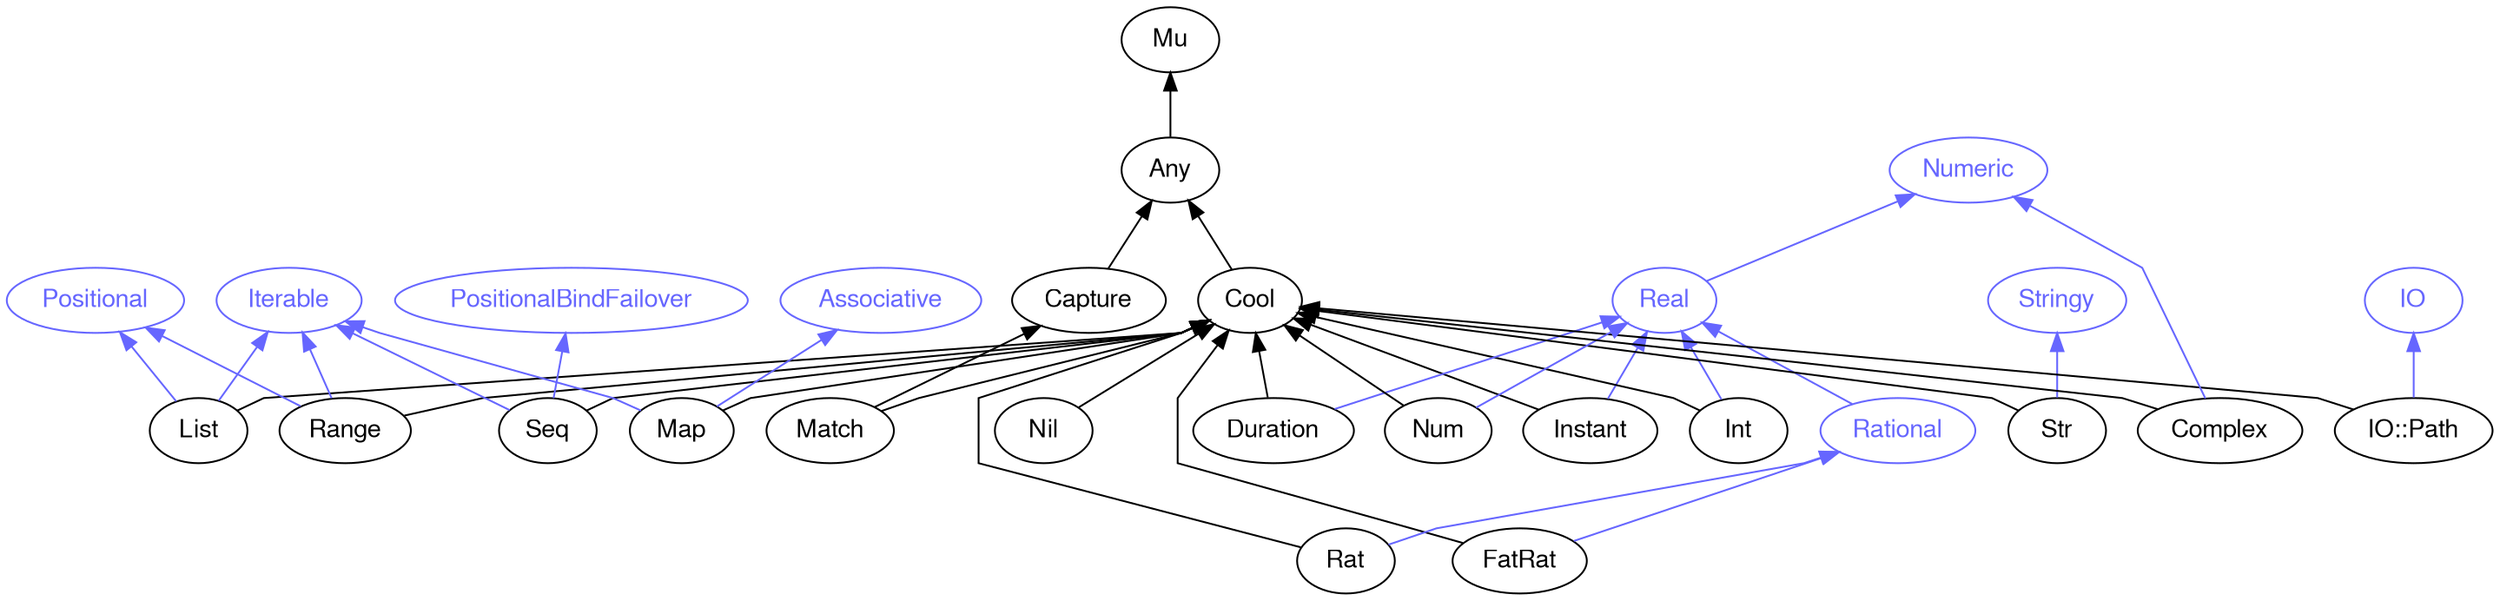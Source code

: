 digraph "perl6-type-graph" {
    rankdir=BT;
    splines=polyline;
    overlap=false; 
    // Types
    "Cool" [color="#000000", fontcolor="#000000", href="/type/Cool", fontname="FreeSans"];
    "Mu" [color="#000000", fontcolor="#000000", href="/type/Mu", fontname="FreeSans"];
    "Any" [color="#000000", fontcolor="#000000", href="/type/Any", fontname="FreeSans"];
    "Numeric" [color="#6666FF", fontcolor="#6666FF", href="/type/Numeric", fontname="FreeSans"];
    "Real" [color="#6666FF", fontcolor="#6666FF", href="/type/Real", fontname="FreeSans"];
    "Instant" [color="#000000", fontcolor="#000000", href="/type/Instant", fontname="FreeSans"];
    "Int" [color="#000000", fontcolor="#000000", href="/type/Int", fontname="FreeSans"];
    "Positional" [color="#6666FF", fontcolor="#6666FF", href="/type/Positional", fontname="FreeSans"];
    "Iterable" [color="#6666FF", fontcolor="#6666FF", href="/type/Iterable", fontname="FreeSans"];
    "List" [color="#000000", fontcolor="#000000", href="/type/List", fontname="FreeSans"];
    "Rational" [color="#6666FF", fontcolor="#6666FF", href="/type/Rational", fontname="FreeSans"];
    "FatRat" [color="#000000", fontcolor="#000000", href="/type/FatRat", fontname="FreeSans"];
    "Duration" [color="#000000", fontcolor="#000000", href="/type/Duration", fontname="FreeSans"];
    "Range" [color="#000000", fontcolor="#000000", href="/type/Range", fontname="FreeSans"];
    "Stringy" [color="#6666FF", fontcolor="#6666FF", href="/type/Stringy", fontname="FreeSans"];
    "Str" [color="#000000", fontcolor="#000000", href="/type/Str", fontname="FreeSans"];
    "IO" [color="#6666FF", fontcolor="#6666FF", href="/type/IO", fontname="FreeSans"];
    "IO::Path" [color="#000000", fontcolor="#000000", href="/type/IO::Path", fontname="FreeSans"];
    "Nil" [color="#000000", fontcolor="#000000", href="/type/Nil", fontname="FreeSans"];
    "PositionalBindFailover" [color="#6666FF", fontcolor="#6666FF", href="/type/PositionalBindFailover", fontname="FreeSans"];
    "Seq" [color="#000000", fontcolor="#000000", href="/type/Seq", fontname="FreeSans"];
    "Num" [color="#000000", fontcolor="#000000", href="/type/Num", fontname="FreeSans"];
    "Capture" [color="#000000", fontcolor="#000000", href="/type/Capture", fontname="FreeSans"];
    "Match" [color="#000000", fontcolor="#000000", href="/type/Match", fontname="FreeSans"];
    "Associative" [color="#6666FF", fontcolor="#6666FF", href="/type/Associative", fontname="FreeSans"];
    "Map" [color="#000000", fontcolor="#000000", href="/type/Map", fontname="FreeSans"];
    "Rat" [color="#000000", fontcolor="#000000", href="/type/Rat", fontname="FreeSans"];
    "Complex" [color="#000000", fontcolor="#000000", href="/type/Complex", fontname="FreeSans"];

    // Superclasses
    "Cool" -> "Any" [color="#000000"];
    "Any" -> "Mu" [color="#000000"];
    "Instant" -> "Cool" [color="#000000"];
    "Int" -> "Cool" [color="#000000"];
    "List" -> "Cool" [color="#000000"];
    "FatRat" -> "Cool" [color="#000000"];
    "Duration" -> "Cool" [color="#000000"];
    "Range" -> "Cool" [color="#000000"];
    "Str" -> "Cool" [color="#000000"];
    "IO::Path" -> "Cool" [color="#000000"];
    "Nil" -> "Cool" [color="#000000"];
    "Seq" -> "Cool" [color="#000000"];
    "Num" -> "Cool" [color="#000000"];
    "Capture" -> "Any" [color="#000000"];
    "Match" -> "Capture" [color="#000000"];
    "Match" -> "Cool" [color="#000000"];
    "Map" -> "Cool" [color="#000000"];
    "Rat" -> "Cool" [color="#000000"];
    "Complex" -> "Cool" [color="#000000"];

    // Roles
    "Real" -> "Numeric" [color="#6666FF"];
    "Instant" -> "Real" [color="#6666FF"];
    "Int" -> "Real" [color="#6666FF"];
    "List" -> "Positional" [color="#6666FF"];
    "List" -> "Iterable" [color="#6666FF"];
    "Rational" -> "Real" [color="#6666FF"];
    "FatRat" -> "Rational" [color="#6666FF"];
    "Duration" -> "Real" [color="#6666FF"];
    "Range" -> "Positional" [color="#6666FF"];
    "Range" -> "Iterable" [color="#6666FF"];
    "Str" -> "Stringy" [color="#6666FF"];
    "IO::Path" -> "IO" [color="#6666FF"];
    "Seq" -> "Iterable" [color="#6666FF"];
    "Seq" -> "PositionalBindFailover" [color="#6666FF"];
    "Num" -> "Real" [color="#6666FF"];
    "Map" -> "Iterable" [color="#6666FF"];
    "Map" -> "Associative" [color="#6666FF"];
    "Rat" -> "Rational" [color="#6666FF"];
    "Complex" -> "Numeric" [color="#6666FF"];
}
